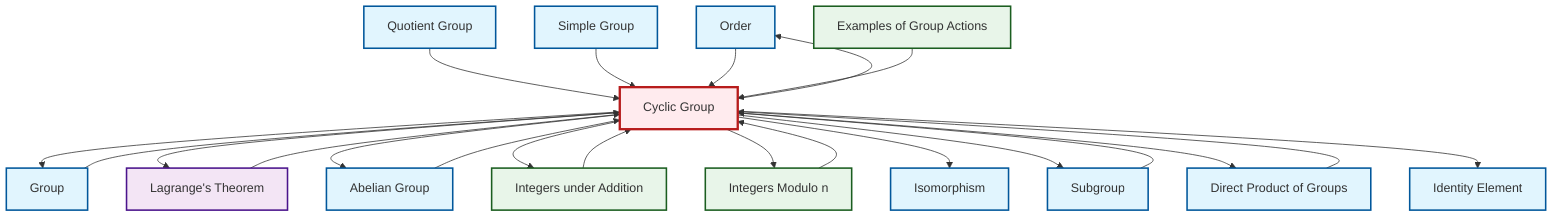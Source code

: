 graph TD
    classDef definition fill:#e1f5fe,stroke:#01579b,stroke-width:2px
    classDef theorem fill:#f3e5f5,stroke:#4a148c,stroke-width:2px
    classDef axiom fill:#fff3e0,stroke:#e65100,stroke-width:2px
    classDef example fill:#e8f5e9,stroke:#1b5e20,stroke-width:2px
    classDef current fill:#ffebee,stroke:#b71c1c,stroke-width:3px
    def-order["Order"]:::definition
    ex-group-action-examples["Examples of Group Actions"]:::example
    def-group["Group"]:::definition
    def-cyclic-group["Cyclic Group"]:::definition
    def-identity-element["Identity Element"]:::definition
    def-abelian-group["Abelian Group"]:::definition
    def-subgroup["Subgroup"]:::definition
    ex-integers-addition["Integers under Addition"]:::example
    def-quotient-group["Quotient Group"]:::definition
    ex-quotient-integers-mod-n["Integers Modulo n"]:::example
    thm-lagrange["Lagrange's Theorem"]:::theorem
    def-simple-group["Simple Group"]:::definition
    def-direct-product["Direct Product of Groups"]:::definition
    def-isomorphism["Isomorphism"]:::definition
    def-cyclic-group --> def-group
    def-cyclic-group --> thm-lagrange
    def-cyclic-group --> def-abelian-group
    def-quotient-group --> def-cyclic-group
    def-simple-group --> def-cyclic-group
    def-cyclic-group --> def-order
    def-abelian-group --> def-cyclic-group
    def-cyclic-group --> ex-integers-addition
    def-order --> def-cyclic-group
    def-subgroup --> def-cyclic-group
    ex-group-action-examples --> def-cyclic-group
    ex-quotient-integers-mod-n --> def-cyclic-group
    def-group --> def-cyclic-group
    def-cyclic-group --> ex-quotient-integers-mod-n
    thm-lagrange --> def-cyclic-group
    def-cyclic-group --> def-isomorphism
    def-cyclic-group --> def-subgroup
    def-cyclic-group --> def-direct-product
    ex-integers-addition --> def-cyclic-group
    def-cyclic-group --> def-identity-element
    def-direct-product --> def-cyclic-group
    class def-cyclic-group current